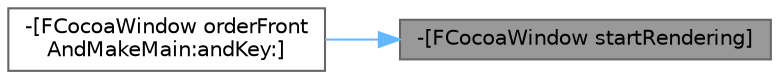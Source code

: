 digraph "-[FCocoaWindow startRendering]"
{
 // INTERACTIVE_SVG=YES
 // LATEX_PDF_SIZE
  bgcolor="transparent";
  edge [fontname=Helvetica,fontsize=10,labelfontname=Helvetica,labelfontsize=10];
  node [fontname=Helvetica,fontsize=10,shape=box,height=0.2,width=0.4];
  rankdir="RL";
  Node1 [id="Node000001",label="-[FCocoaWindow startRendering]",height=0.2,width=0.4,color="gray40", fillcolor="grey60", style="filled", fontcolor="black",tooltip=" "];
  Node1 -> Node2 [id="edge1_Node000001_Node000002",dir="back",color="steelblue1",style="solid",tooltip=" "];
  Node2 [id="Node000002",label="-[FCocoaWindow orderFront\lAndMakeMain:andKey:]",height=0.2,width=0.4,color="grey40", fillcolor="white", style="filled",URL="$d9/d0b/interfaceFCocoaWindow.html#a758e23a268da6d4cdcbdf38bc38bb009",tooltip="Order window to the front."];
}
